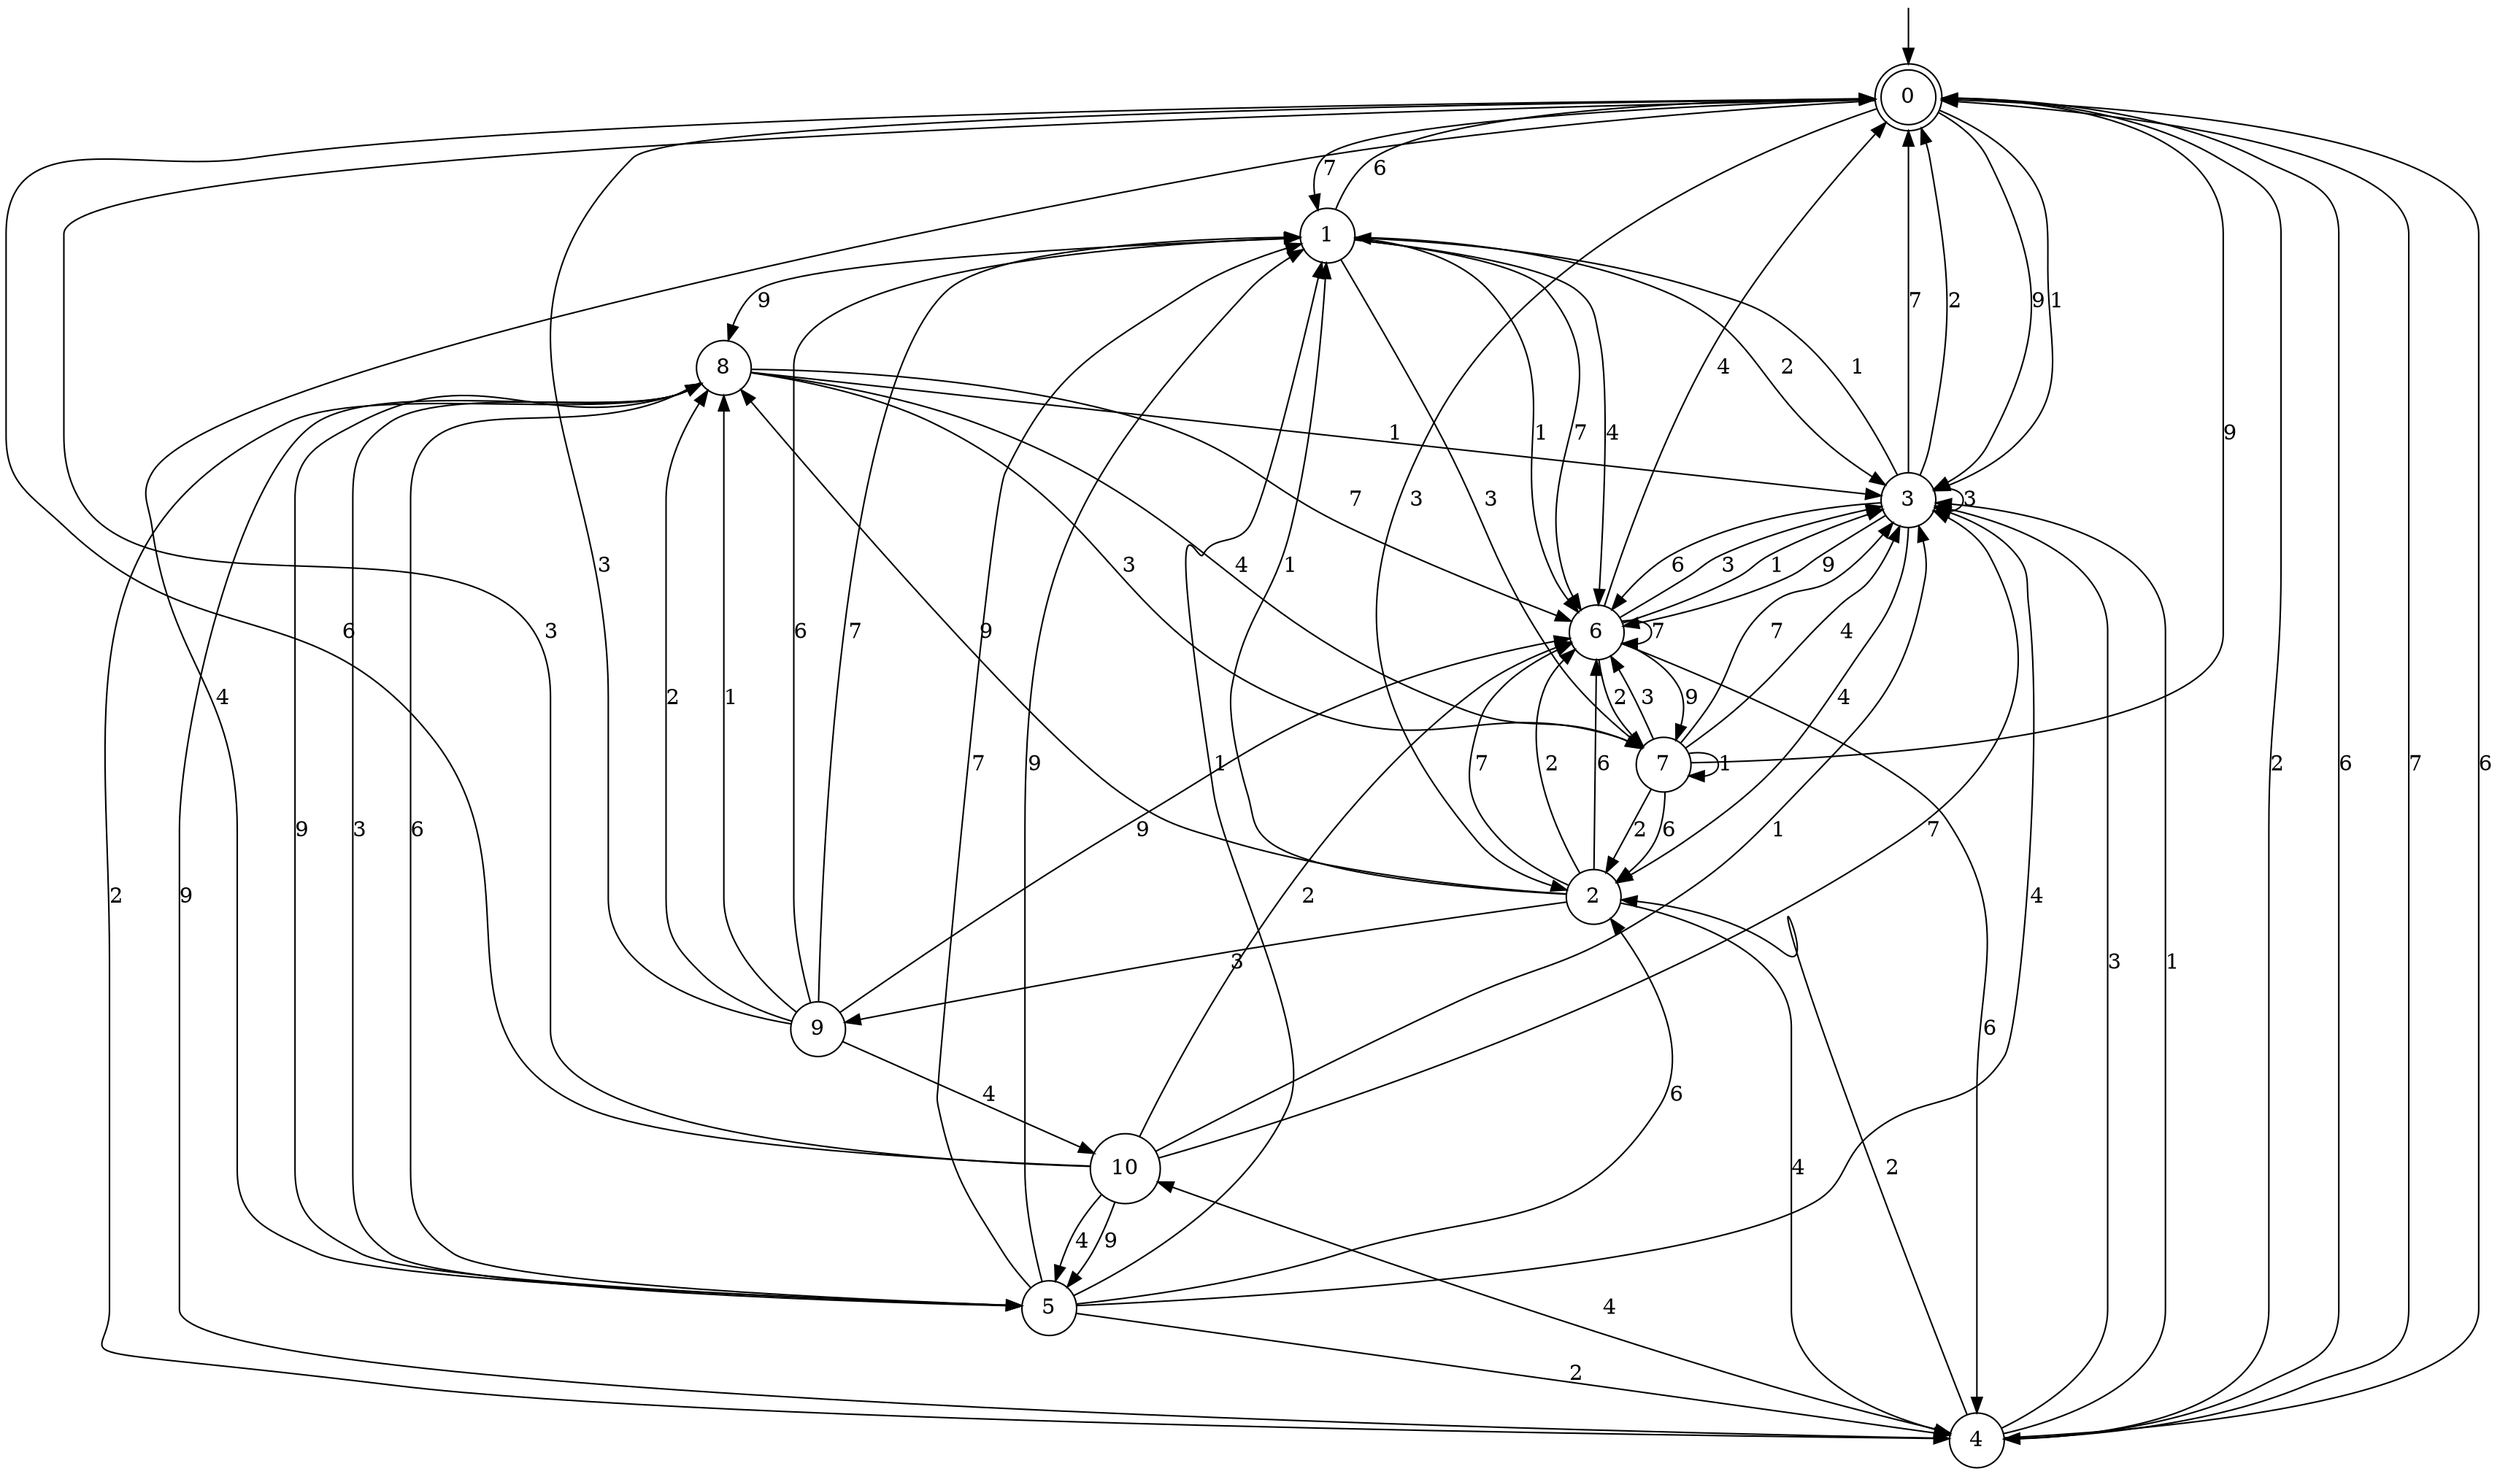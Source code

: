 digraph g {

	s0 [shape="doublecircle" label="0"];
	s1 [shape="circle" label="1"];
	s2 [shape="circle" label="2"];
	s3 [shape="circle" label="3"];
	s4 [shape="circle" label="4"];
	s5 [shape="circle" label="5"];
	s6 [shape="circle" label="6"];
	s7 [shape="circle" label="7"];
	s8 [shape="circle" label="8"];
	s9 [shape="circle" label="9"];
	s10 [shape="circle" label="10"];
	s0 -> s1 [label="7"];
	s0 -> s2 [label="3"];
	s0 -> s3 [label="9"];
	s0 -> s4 [label="2"];
	s0 -> s3 [label="1"];
	s0 -> s4 [label="6"];
	s0 -> s5 [label="4"];
	s1 -> s6 [label="7"];
	s1 -> s7 [label="3"];
	s1 -> s8 [label="9"];
	s1 -> s3 [label="2"];
	s1 -> s6 [label="1"];
	s1 -> s0 [label="6"];
	s1 -> s6 [label="4"];
	s2 -> s6 [label="7"];
	s2 -> s9 [label="3"];
	s2 -> s8 [label="9"];
	s2 -> s6 [label="2"];
	s2 -> s1 [label="1"];
	s2 -> s6 [label="6"];
	s2 -> s4 [label="4"];
	s3 -> s0 [label="7"];
	s3 -> s3 [label="3"];
	s3 -> s6 [label="9"];
	s3 -> s0 [label="2"];
	s3 -> s1 [label="1"];
	s3 -> s6 [label="6"];
	s3 -> s2 [label="4"];
	s4 -> s0 [label="7"];
	s4 -> s3 [label="3"];
	s4 -> s8 [label="9"];
	s4 -> s2 [label="2"];
	s4 -> s3 [label="1"];
	s4 -> s0 [label="6"];
	s4 -> s10 [label="4"];
	s5 -> s1 [label="7"];
	s5 -> s8 [label="3"];
	s5 -> s1 [label="9"];
	s5 -> s4 [label="2"];
	s5 -> s1 [label="1"];
	s5 -> s2 [label="6"];
	s5 -> s3 [label="4"];
	s6 -> s6 [label="7"];
	s6 -> s3 [label="3"];
	s6 -> s7 [label="9"];
	s6 -> s7 [label="2"];
	s6 -> s3 [label="1"];
	s6 -> s4 [label="6"];
	s6 -> s0 [label="4"];
	s7 -> s3 [label="7"];
	s7 -> s6 [label="3"];
	s7 -> s0 [label="9"];
	s7 -> s2 [label="2"];
	s7 -> s7 [label="1"];
	s7 -> s2 [label="6"];
	s7 -> s3 [label="4"];
	s8 -> s6 [label="7"];
	s8 -> s7 [label="3"];
	s8 -> s5 [label="9"];
	s8 -> s4 [label="2"];
	s8 -> s3 [label="1"];
	s8 -> s5 [label="6"];
	s8 -> s7 [label="4"];
	s9 -> s1 [label="7"];
	s9 -> s0 [label="3"];
	s9 -> s6 [label="9"];
	s9 -> s8 [label="2"];
	s9 -> s8 [label="1"];
	s9 -> s1 [label="6"];
	s9 -> s10 [label="4"];
	s10 -> s3 [label="7"];
	s10 -> s0 [label="3"];
	s10 -> s5 [label="9"];
	s10 -> s6 [label="2"];
	s10 -> s3 [label="1"];
	s10 -> s0 [label="6"];
	s10 -> s5 [label="4"];

__start0 [label="" shape="none" width="0" height="0"];
__start0 -> s0;

}
